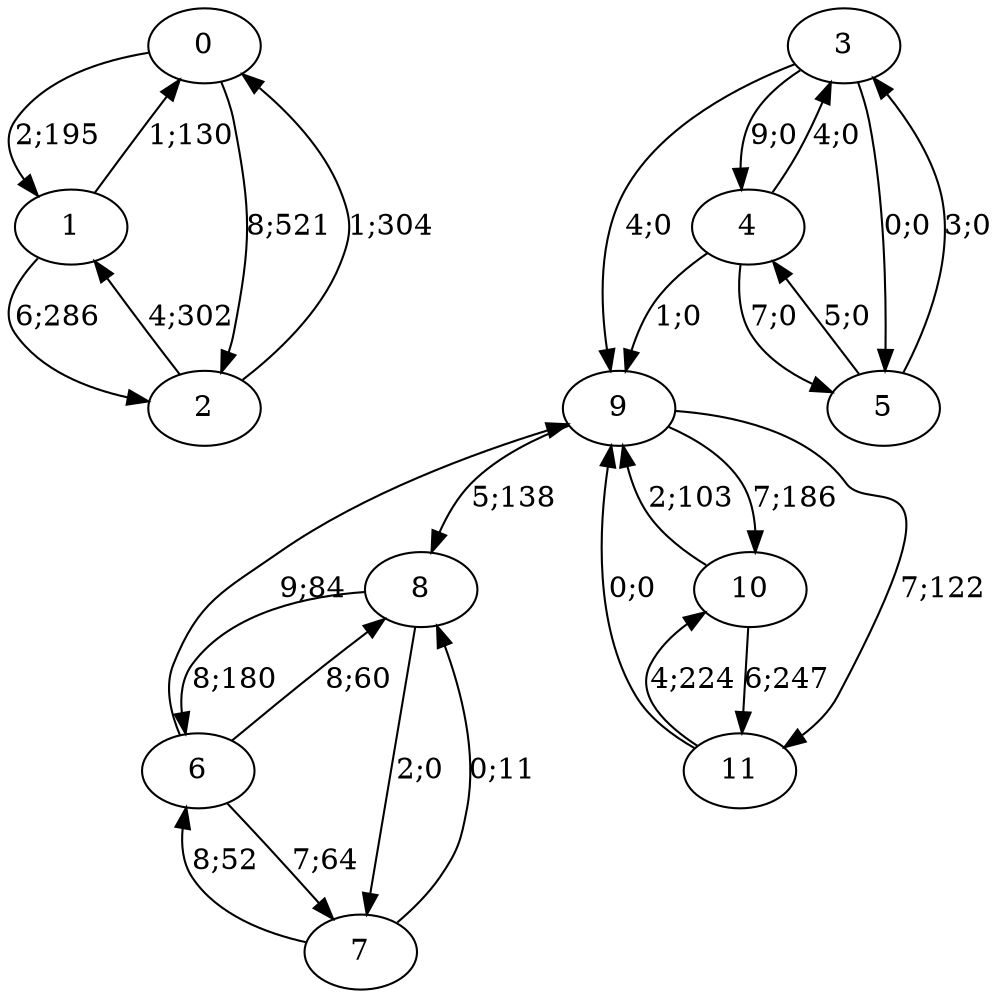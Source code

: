 digraph graph4446 {


0 -> 1 [color=black,label="2;195"]
0 -> 2 [color=black,label="8;521"]


1 -> 0 [color=black,label="1;130"]
1 -> 2 [color=black,label="6;286"]


2 -> 0 [color=black,label="1;304"]
2 -> 1 [color=black,label="4;302"]


























3 -> 9 [color=black,label="4;0"]
3 -> 4 [color=black,label="9;0"]
3 -> 5 [color=black,label="0;0"]


4 -> 9 [color=black,label="1;0"]
4 -> 3 [color=black,label="4;0"]
4 -> 5 [color=black,label="7;0"]


5 -> 3 [color=black,label="3;0"]
5 -> 4 [color=black,label="5;0"]
































9 -> 8 [color=black,label="5;138"]
9 -> 10 [color=black,label="7;186"]
9 -> 11 [color=black,label="7;122"]


10 -> 9 [color=black,label="2;103"]
10 -> 11 [color=black,label="6;247"]


11 -> 9 [color=black,label="0;0"]
11 -> 10 [color=black,label="4;224"]














6 -> 9 [color=black,label="9;84"]
6 -> 7 [color=black,label="7;64"]
6 -> 8 [color=black,label="8;60"]


7 -> 6 [color=black,label="8;52"]
7 -> 8 [color=black,label="0;11"]


8 -> 6 [color=black,label="8;180"]
8 -> 7 [color=black,label="2;0"]







}